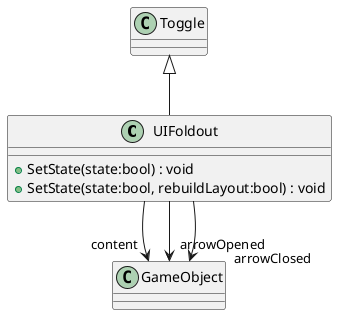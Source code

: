 @startuml
class UIFoldout {
    + SetState(state:bool) : void
    + SetState(state:bool, rebuildLayout:bool) : void
}
Toggle <|-- UIFoldout
UIFoldout --> "content" GameObject
UIFoldout --> "arrowOpened" GameObject
UIFoldout --> "arrowClosed" GameObject
@enduml
